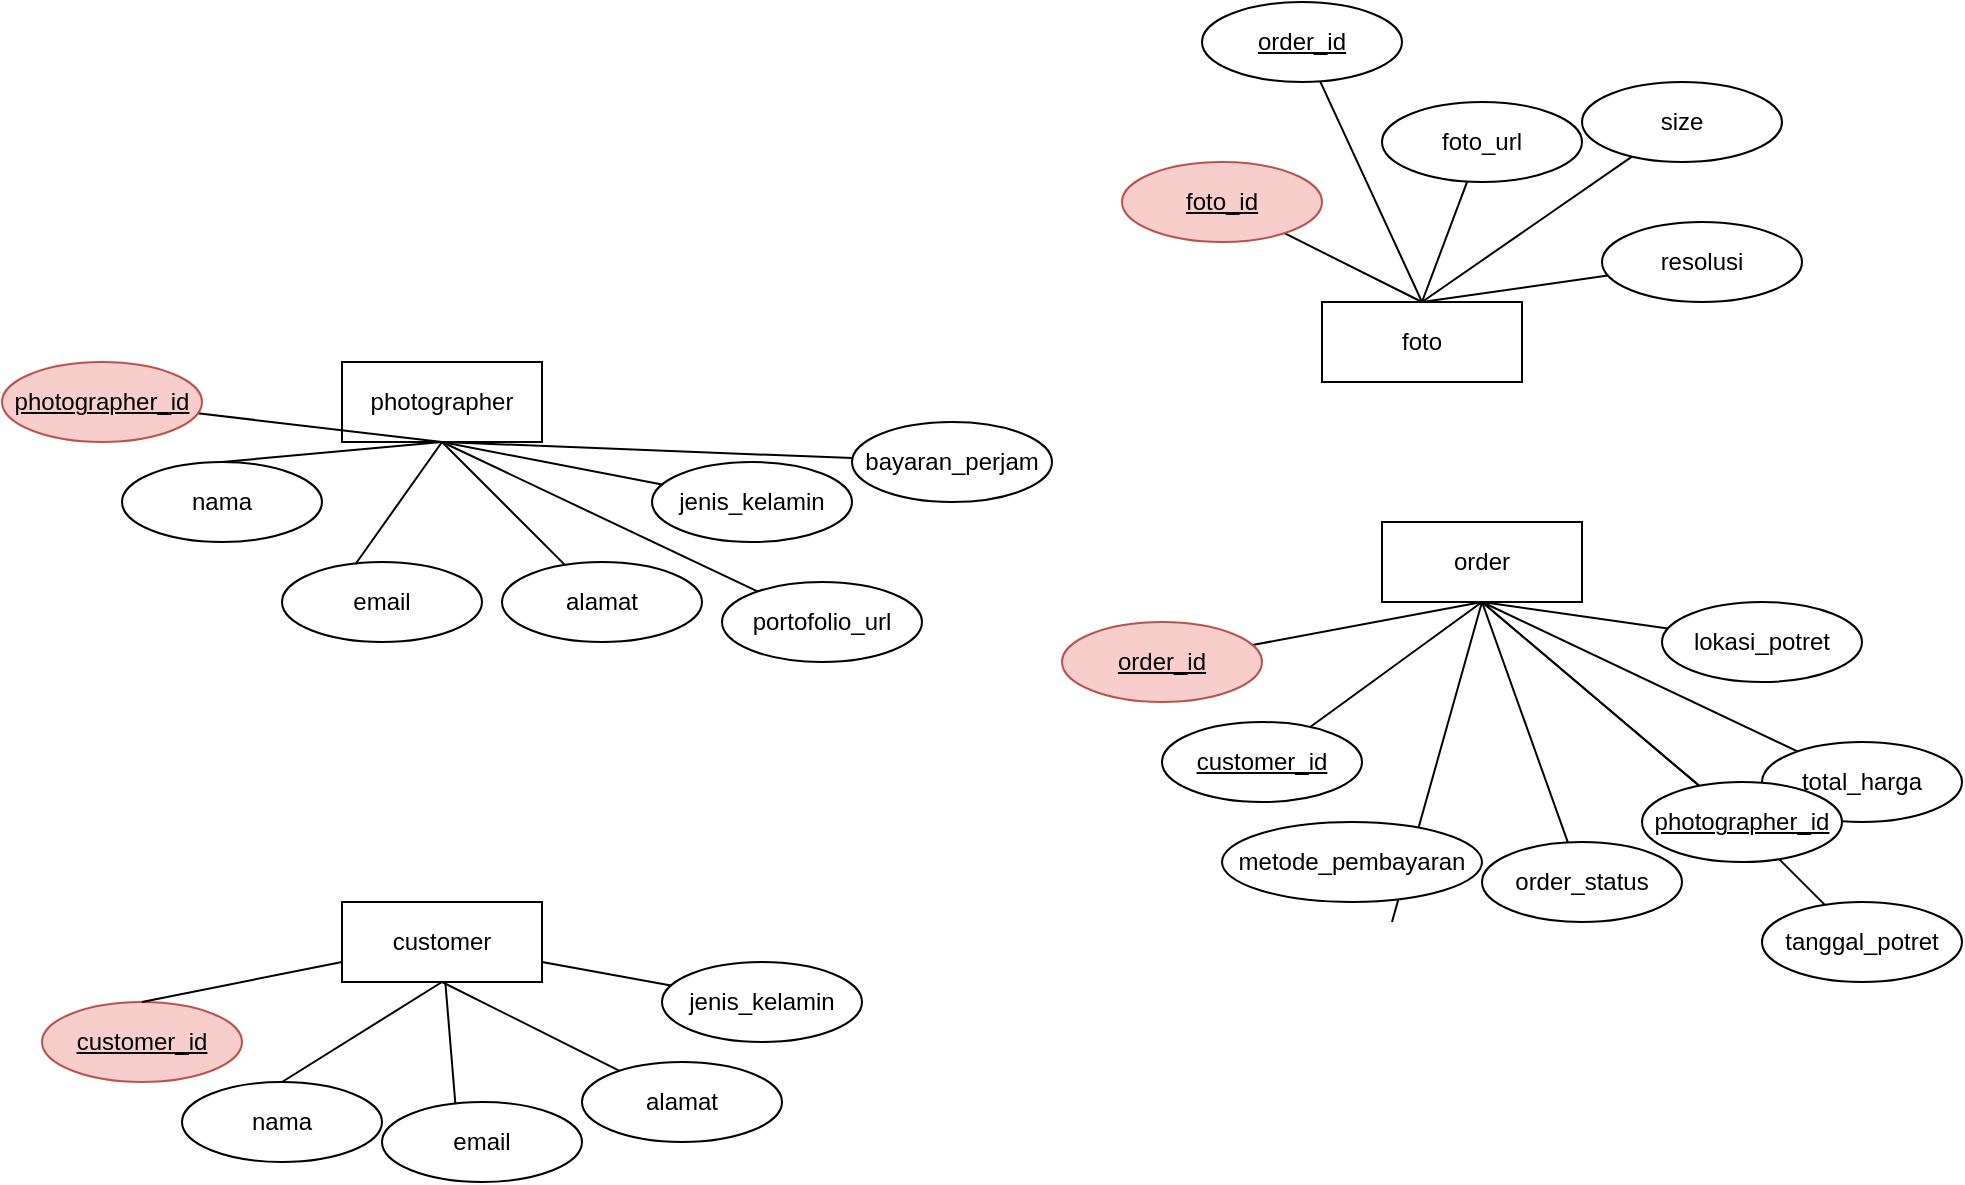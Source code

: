 <mxfile version="26.2.9">
  <diagram name="Page-1" id="vjVgLxB0lsxup_JvcNpQ">
    <mxGraphModel dx="448" dy="1339" grid="1" gridSize="10" guides="1" tooltips="1" connect="1" arrows="1" fold="1" page="1" pageScale="1" pageWidth="850" pageHeight="1100" math="0" shadow="0">
      <root>
        <mxCell id="0" />
        <mxCell id="1" parent="0" />
        <mxCell id="ctbik1qswiM7wxdiC6Y1-1" value="&lt;u&gt;customer_id&lt;/u&gt;" style="ellipse;whiteSpace=wrap;html=1;align=center;fillColor=#f8cecc;strokeColor=#b85450;" parent="1" vertex="1">
          <mxGeometry x="350" y="190" width="100" height="40" as="geometry" />
        </mxCell>
        <mxCell id="ctbik1qswiM7wxdiC6Y1-9" style="rounded=0;orthogonalLoop=1;jettySize=auto;html=1;entryX=0.5;entryY=0;entryDx=0;entryDy=0;endArrow=none;startFill=0;" parent="1" source="ctbik1qswiM7wxdiC6Y1-2" target="ctbik1qswiM7wxdiC6Y1-1" edge="1">
          <mxGeometry relative="1" as="geometry" />
        </mxCell>
        <mxCell id="ctbik1qswiM7wxdiC6Y1-10" style="rounded=0;orthogonalLoop=1;jettySize=auto;html=1;exitX=0.5;exitY=1;exitDx=0;exitDy=0;entryX=0.5;entryY=0;entryDx=0;entryDy=0;endArrow=none;startFill=0;" parent="1" source="ctbik1qswiM7wxdiC6Y1-2" target="ctbik1qswiM7wxdiC6Y1-3" edge="1">
          <mxGeometry relative="1" as="geometry" />
        </mxCell>
        <mxCell id="ctbik1qswiM7wxdiC6Y1-2" value="customer" style="whiteSpace=wrap;html=1;align=center;" parent="1" vertex="1">
          <mxGeometry x="500" y="140" width="100" height="40" as="geometry" />
        </mxCell>
        <mxCell id="ctbik1qswiM7wxdiC6Y1-3" value="nama" style="ellipse;whiteSpace=wrap;html=1;align=center;" parent="1" vertex="1">
          <mxGeometry x="420" y="230" width="100" height="40" as="geometry" />
        </mxCell>
        <mxCell id="ctbik1qswiM7wxdiC6Y1-4" value="email" style="ellipse;whiteSpace=wrap;html=1;align=center;" parent="1" vertex="1">
          <mxGeometry x="520" y="240" width="100" height="40" as="geometry" />
        </mxCell>
        <mxCell id="ctbik1qswiM7wxdiC6Y1-12" style="rounded=0;orthogonalLoop=1;jettySize=auto;html=1;endArrow=none;startFill=0;entryX=0.5;entryY=1;entryDx=0;entryDy=0;" parent="1" source="ctbik1qswiM7wxdiC6Y1-5" target="ctbik1qswiM7wxdiC6Y1-2" edge="1">
          <mxGeometry relative="1" as="geometry" />
        </mxCell>
        <mxCell id="ctbik1qswiM7wxdiC6Y1-5" value="alamat" style="ellipse;whiteSpace=wrap;html=1;align=center;" parent="1" vertex="1">
          <mxGeometry x="620" y="220" width="100" height="40" as="geometry" />
        </mxCell>
        <mxCell id="ctbik1qswiM7wxdiC6Y1-13" style="rounded=0;orthogonalLoop=1;jettySize=auto;html=1;endArrow=none;startFill=0;entryX=1;entryY=0.75;entryDx=0;entryDy=0;" parent="1" source="ctbik1qswiM7wxdiC6Y1-8" target="ctbik1qswiM7wxdiC6Y1-2" edge="1">
          <mxGeometry relative="1" as="geometry">
            <mxPoint x="550" y="190" as="targetPoint" />
          </mxGeometry>
        </mxCell>
        <mxCell id="ctbik1qswiM7wxdiC6Y1-8" value="jenis_kelamin" style="ellipse;whiteSpace=wrap;html=1;align=center;" parent="1" vertex="1">
          <mxGeometry x="660" y="170" width="100" height="40" as="geometry" />
        </mxCell>
        <mxCell id="ctbik1qswiM7wxdiC6Y1-11" style="rounded=0;orthogonalLoop=1;jettySize=auto;html=1;entryX=0.367;entryY=0.028;entryDx=0;entryDy=0;entryPerimeter=0;endArrow=none;startFill=0;" parent="1" source="ctbik1qswiM7wxdiC6Y1-2" target="ctbik1qswiM7wxdiC6Y1-4" edge="1">
          <mxGeometry relative="1" as="geometry" />
        </mxCell>
        <mxCell id="ctbik1qswiM7wxdiC6Y1-14" value="photographer" style="whiteSpace=wrap;html=1;align=center;" parent="1" vertex="1">
          <mxGeometry x="500" y="-130" width="100" height="40" as="geometry" />
        </mxCell>
        <mxCell id="IOXQwu29axNp4OlPJ3UF-17" style="rounded=0;orthogonalLoop=1;jettySize=auto;html=1;entryX=0.5;entryY=1;entryDx=0;entryDy=0;endArrow=none;startFill=0;" edge="1" parent="1" source="ctbik1qswiM7wxdiC6Y1-25" target="ctbik1qswiM7wxdiC6Y1-14">
          <mxGeometry relative="1" as="geometry" />
        </mxCell>
        <mxCell id="ctbik1qswiM7wxdiC6Y1-25" value="&lt;u&gt;photographer_id&lt;/u&gt;" style="ellipse;whiteSpace=wrap;html=1;align=center;fillColor=#f8cecc;strokeColor=#b85450;" parent="1" vertex="1">
          <mxGeometry x="330" y="-130" width="100" height="40" as="geometry" />
        </mxCell>
        <mxCell id="ctbik1qswiM7wxdiC6Y1-27" style="rounded=0;orthogonalLoop=1;jettySize=auto;html=1;exitX=0.5;exitY=1;exitDx=0;exitDy=0;entryX=0.5;entryY=0;entryDx=0;entryDy=0;endArrow=none;startFill=0;" parent="1" target="ctbik1qswiM7wxdiC6Y1-28" edge="1" source="ctbik1qswiM7wxdiC6Y1-14">
          <mxGeometry relative="1" as="geometry">
            <mxPoint x="545" y="-70" as="sourcePoint" />
          </mxGeometry>
        </mxCell>
        <mxCell id="ctbik1qswiM7wxdiC6Y1-28" value="nama" style="ellipse;whiteSpace=wrap;html=1;align=center;" parent="1" vertex="1">
          <mxGeometry x="390" y="-80" width="100" height="40" as="geometry" />
        </mxCell>
        <mxCell id="ctbik1qswiM7wxdiC6Y1-29" value="email" style="ellipse;whiteSpace=wrap;html=1;align=center;" parent="1" vertex="1">
          <mxGeometry x="470" y="-30" width="100" height="40" as="geometry" />
        </mxCell>
        <mxCell id="IOXQwu29axNp4OlPJ3UF-14" style="rounded=0;orthogonalLoop=1;jettySize=auto;html=1;entryX=0.5;entryY=1;entryDx=0;entryDy=0;endArrow=none;startFill=0;" edge="1" parent="1" source="ctbik1qswiM7wxdiC6Y1-31" target="ctbik1qswiM7wxdiC6Y1-14">
          <mxGeometry relative="1" as="geometry" />
        </mxCell>
        <mxCell id="ctbik1qswiM7wxdiC6Y1-31" value="alamat" style="ellipse;whiteSpace=wrap;html=1;align=center;" parent="1" vertex="1">
          <mxGeometry x="580" y="-30" width="100" height="40" as="geometry" />
        </mxCell>
        <mxCell id="ctbik1qswiM7wxdiC6Y1-32" style="rounded=0;orthogonalLoop=1;jettySize=auto;html=1;endArrow=none;startFill=0;entryX=0.5;entryY=1;entryDx=0;entryDy=0;" parent="1" source="ctbik1qswiM7wxdiC6Y1-33" edge="1" target="ctbik1qswiM7wxdiC6Y1-14">
          <mxGeometry relative="1" as="geometry">
            <mxPoint x="595" y="-80" as="targetPoint" />
          </mxGeometry>
        </mxCell>
        <mxCell id="ctbik1qswiM7wxdiC6Y1-33" value="jenis_kelamin" style="ellipse;whiteSpace=wrap;html=1;align=center;" parent="1" vertex="1">
          <mxGeometry x="655" y="-80" width="100" height="40" as="geometry" />
        </mxCell>
        <mxCell id="ctbik1qswiM7wxdiC6Y1-34" style="rounded=0;orthogonalLoop=1;jettySize=auto;html=1;entryX=0.367;entryY=0.028;entryDx=0;entryDy=0;entryPerimeter=0;endArrow=none;startFill=0;exitX=0.5;exitY=1;exitDx=0;exitDy=0;" parent="1" target="ctbik1qswiM7wxdiC6Y1-29" edge="1" source="ctbik1qswiM7wxdiC6Y1-14">
          <mxGeometry relative="1" as="geometry">
            <mxPoint x="547" y="-70" as="sourcePoint" />
          </mxGeometry>
        </mxCell>
        <mxCell id="IOXQwu29axNp4OlPJ3UF-16" style="rounded=0;orthogonalLoop=1;jettySize=auto;html=1;entryX=0.5;entryY=1;entryDx=0;entryDy=0;endArrow=none;startFill=0;" edge="1" parent="1" source="ctbik1qswiM7wxdiC6Y1-36" target="ctbik1qswiM7wxdiC6Y1-14">
          <mxGeometry relative="1" as="geometry" />
        </mxCell>
        <mxCell id="ctbik1qswiM7wxdiC6Y1-36" value="bayaran_perjam" style="ellipse;whiteSpace=wrap;html=1;align=center;" parent="1" vertex="1">
          <mxGeometry x="755" y="-100" width="100" height="40" as="geometry" />
        </mxCell>
        <mxCell id="IOXQwu29axNp4OlPJ3UF-15" style="rounded=0;orthogonalLoop=1;jettySize=auto;html=1;entryX=0.5;entryY=1;entryDx=0;entryDy=0;endArrow=none;startFill=0;" edge="1" parent="1" source="ctbik1qswiM7wxdiC6Y1-37" target="ctbik1qswiM7wxdiC6Y1-14">
          <mxGeometry relative="1" as="geometry" />
        </mxCell>
        <mxCell id="ctbik1qswiM7wxdiC6Y1-37" value="portofolio_url" style="ellipse;whiteSpace=wrap;html=1;align=center;" parent="1" vertex="1">
          <mxGeometry x="690" y="-20" width="100" height="40" as="geometry" />
        </mxCell>
        <mxCell id="ctbik1qswiM7wxdiC6Y1-39" value="order" style="whiteSpace=wrap;html=1;align=center;" parent="1" vertex="1">
          <mxGeometry x="1020" y="-50" width="100" height="40" as="geometry" />
        </mxCell>
        <mxCell id="IOXQwu29axNp4OlPJ3UF-2" style="rounded=0;orthogonalLoop=1;jettySize=auto;html=1;entryX=0.5;entryY=1;entryDx=0;entryDy=0;endArrow=none;startFill=0;" edge="1" parent="1" source="ctbik1qswiM7wxdiC6Y1-40" target="ctbik1qswiM7wxdiC6Y1-39">
          <mxGeometry relative="1" as="geometry" />
        </mxCell>
        <mxCell id="ctbik1qswiM7wxdiC6Y1-40" value="&lt;u&gt;order_id&lt;/u&gt;" style="ellipse;whiteSpace=wrap;html=1;align=center;fillColor=#f8cecc;strokeColor=#b85450;" parent="1" vertex="1">
          <mxGeometry x="860" width="100" height="40" as="geometry" />
        </mxCell>
        <mxCell id="IOXQwu29axNp4OlPJ3UF-4" style="rounded=0;orthogonalLoop=1;jettySize=auto;html=1;entryX=0.5;entryY=1;entryDx=0;entryDy=0;endArrow=none;startFill=0;" edge="1" parent="1" source="ctbik1qswiM7wxdiC6Y1-41" target="ctbik1qswiM7wxdiC6Y1-39">
          <mxGeometry relative="1" as="geometry">
            <mxPoint x="1070" as="targetPoint" />
          </mxGeometry>
        </mxCell>
        <mxCell id="IOXQwu29axNp4OlPJ3UF-3" style="rounded=0;orthogonalLoop=1;jettySize=auto;html=1;entryX=0.5;entryY=1;entryDx=0;entryDy=0;endArrow=none;startFill=0;" edge="1" parent="1" source="ctbik1qswiM7wxdiC6Y1-42" target="ctbik1qswiM7wxdiC6Y1-39">
          <mxGeometry relative="1" as="geometry">
            <mxPoint x="1070" as="targetPoint" />
          </mxGeometry>
        </mxCell>
        <mxCell id="ctbik1qswiM7wxdiC6Y1-42" value="&lt;u&gt;customer_id&lt;/u&gt;" style="ellipse;whiteSpace=wrap;html=1;align=center;" parent="1" vertex="1">
          <mxGeometry x="910" y="50" width="100" height="40" as="geometry" />
        </mxCell>
        <mxCell id="IOXQwu29axNp4OlPJ3UF-5" style="rounded=0;orthogonalLoop=1;jettySize=auto;html=1;entryX=0.5;entryY=1;entryDx=0;entryDy=0;endArrow=none;startFill=0;" edge="1" parent="1" source="ctbik1qswiM7wxdiC6Y1-43" target="ctbik1qswiM7wxdiC6Y1-39">
          <mxGeometry relative="1" as="geometry" />
        </mxCell>
        <mxCell id="ctbik1qswiM7wxdiC6Y1-43" value="lokasi_potret" style="ellipse;whiteSpace=wrap;html=1;align=center;" parent="1" vertex="1">
          <mxGeometry x="1160" y="-10" width="100" height="40" as="geometry" />
        </mxCell>
        <mxCell id="IOXQwu29axNp4OlPJ3UF-8" style="rounded=0;orthogonalLoop=1;jettySize=auto;html=1;entryX=0.5;entryY=1;entryDx=0;entryDy=0;endArrow=none;startFill=0;" edge="1" parent="1" source="ctbik1qswiM7wxdiC6Y1-44" target="ctbik1qswiM7wxdiC6Y1-39">
          <mxGeometry relative="1" as="geometry">
            <mxPoint x="1070" as="targetPoint" />
          </mxGeometry>
        </mxCell>
        <mxCell id="ctbik1qswiM7wxdiC6Y1-44" value="order_status" style="ellipse;whiteSpace=wrap;html=1;align=center;" parent="1" vertex="1">
          <mxGeometry x="1070" y="110" width="100" height="40" as="geometry" />
        </mxCell>
        <mxCell id="IOXQwu29axNp4OlPJ3UF-10" style="rounded=0;orthogonalLoop=1;jettySize=auto;html=1;entryX=0.5;entryY=1;entryDx=0;entryDy=0;endArrow=none;startFill=0;" edge="1" parent="1" source="ctbik1qswiM7wxdiC6Y1-45" target="ctbik1qswiM7wxdiC6Y1-39">
          <mxGeometry relative="1" as="geometry" />
        </mxCell>
        <mxCell id="ctbik1qswiM7wxdiC6Y1-45" value="total_harga" style="ellipse;whiteSpace=wrap;html=1;align=center;" parent="1" vertex="1">
          <mxGeometry x="1210" y="60" width="100" height="40" as="geometry" />
        </mxCell>
        <mxCell id="IOXQwu29axNp4OlPJ3UF-12" style="rounded=0;orthogonalLoop=1;jettySize=auto;html=1;endArrow=none;startFill=0;" edge="1" parent="1" source="ctbik1qswiM7wxdiC6Y1-41">
          <mxGeometry relative="1" as="geometry">
            <mxPoint x="1070" y="-10" as="targetPoint" />
          </mxGeometry>
        </mxCell>
        <mxCell id="ctbik1qswiM7wxdiC6Y1-46" value="tanggal_potret" style="ellipse;whiteSpace=wrap;html=1;align=center;" parent="1" vertex="1">
          <mxGeometry x="1210" y="140" width="100" height="40" as="geometry" />
        </mxCell>
        <mxCell id="IOXQwu29axNp4OlPJ3UF-9" style="rounded=0;orthogonalLoop=1;jettySize=auto;html=1;entryX=0.5;entryY=1;entryDx=0;entryDy=0;endArrow=none;startFill=0;" edge="1" parent="1" target="ctbik1qswiM7wxdiC6Y1-39">
          <mxGeometry relative="1" as="geometry">
            <mxPoint x="1025" y="150" as="sourcePoint" />
            <mxPoint x="1080" y="-10" as="targetPoint" />
          </mxGeometry>
        </mxCell>
        <mxCell id="ctbik1qswiM7wxdiC6Y1-47" value="metode_pembayaran" style="ellipse;whiteSpace=wrap;html=1;align=center;" parent="1" vertex="1">
          <mxGeometry x="940" y="100" width="130" height="40" as="geometry" />
        </mxCell>
        <mxCell id="ctbik1qswiM7wxdiC6Y1-48" value="foto" style="whiteSpace=wrap;html=1;align=center;" parent="1" vertex="1">
          <mxGeometry x="990" y="-160" width="100" height="40" as="geometry" />
        </mxCell>
        <mxCell id="IOXQwu29axNp4OlPJ3UF-18" style="rounded=0;orthogonalLoop=1;jettySize=auto;html=1;entryX=0.5;entryY=0;entryDx=0;entryDy=0;endArrow=none;startFill=0;" edge="1" parent="1" source="ctbik1qswiM7wxdiC6Y1-50" target="ctbik1qswiM7wxdiC6Y1-48">
          <mxGeometry relative="1" as="geometry" />
        </mxCell>
        <mxCell id="ctbik1qswiM7wxdiC6Y1-50" value="&lt;u&gt;foto_id&lt;/u&gt;" style="ellipse;whiteSpace=wrap;html=1;align=center;fillColor=#f8cecc;strokeColor=#b85450;" parent="1" vertex="1">
          <mxGeometry x="890" y="-230" width="100" height="40" as="geometry" />
        </mxCell>
        <mxCell id="IOXQwu29axNp4OlPJ3UF-19" style="rounded=0;orthogonalLoop=1;jettySize=auto;html=1;entryX=0.5;entryY=0;entryDx=0;entryDy=0;endArrow=none;startFill=0;" edge="1" parent="1" source="ctbik1qswiM7wxdiC6Y1-51" target="ctbik1qswiM7wxdiC6Y1-48">
          <mxGeometry relative="1" as="geometry">
            <mxPoint x="1050" y="-190.0" as="targetPoint" />
          </mxGeometry>
        </mxCell>
        <mxCell id="ctbik1qswiM7wxdiC6Y1-51" value="&lt;u&gt;order_id&lt;/u&gt;" style="ellipse;whiteSpace=wrap;html=1;align=center;" parent="1" vertex="1">
          <mxGeometry x="930" y="-310" width="100" height="40" as="geometry" />
        </mxCell>
        <mxCell id="IOXQwu29axNp4OlPJ3UF-20" style="rounded=0;orthogonalLoop=1;jettySize=auto;html=1;entryX=0.5;entryY=0;entryDx=0;entryDy=0;endArrow=none;startFill=0;" edge="1" parent="1" source="ctbik1qswiM7wxdiC6Y1-52" target="ctbik1qswiM7wxdiC6Y1-48">
          <mxGeometry relative="1" as="geometry" />
        </mxCell>
        <mxCell id="ctbik1qswiM7wxdiC6Y1-52" value="foto_url" style="ellipse;whiteSpace=wrap;html=1;align=center;" parent="1" vertex="1">
          <mxGeometry x="1020" y="-260" width="100" height="40" as="geometry" />
        </mxCell>
        <mxCell id="IOXQwu29axNp4OlPJ3UF-21" style="rounded=0;orthogonalLoop=1;jettySize=auto;html=1;entryX=0.5;entryY=0;entryDx=0;entryDy=0;endArrow=none;startFill=0;" edge="1" parent="1" source="ctbik1qswiM7wxdiC6Y1-53" target="ctbik1qswiM7wxdiC6Y1-48">
          <mxGeometry relative="1" as="geometry">
            <mxPoint x="1050" y="-190.0" as="targetPoint" />
          </mxGeometry>
        </mxCell>
        <mxCell id="ctbik1qswiM7wxdiC6Y1-53" value="size" style="ellipse;whiteSpace=wrap;html=1;align=center;" parent="1" vertex="1">
          <mxGeometry x="1120" y="-270" width="100" height="40" as="geometry" />
        </mxCell>
        <mxCell id="IOXQwu29axNp4OlPJ3UF-22" style="rounded=0;orthogonalLoop=1;jettySize=auto;html=1;entryX=0.5;entryY=0;entryDx=0;entryDy=0;endArrow=none;startFill=0;" edge="1" parent="1" source="ctbik1qswiM7wxdiC6Y1-54" target="ctbik1qswiM7wxdiC6Y1-48">
          <mxGeometry relative="1" as="geometry" />
        </mxCell>
        <mxCell id="ctbik1qswiM7wxdiC6Y1-54" value="resolusi" style="ellipse;whiteSpace=wrap;html=1;align=center;" parent="1" vertex="1">
          <mxGeometry x="1130" y="-200" width="100" height="40" as="geometry" />
        </mxCell>
        <mxCell id="IOXQwu29axNp4OlPJ3UF-13" value="" style="rounded=0;orthogonalLoop=1;jettySize=auto;html=1;endArrow=none;startFill=0;" edge="1" parent="1" source="ctbik1qswiM7wxdiC6Y1-46" target="ctbik1qswiM7wxdiC6Y1-41">
          <mxGeometry relative="1" as="geometry">
            <mxPoint x="1070" y="-10" as="targetPoint" />
            <mxPoint x="1240" y="142" as="sourcePoint" />
          </mxGeometry>
        </mxCell>
        <mxCell id="ctbik1qswiM7wxdiC6Y1-41" value="&lt;u&gt;photographer_id&lt;/u&gt;" style="ellipse;whiteSpace=wrap;html=1;align=center;" parent="1" vertex="1">
          <mxGeometry x="1150" y="80" width="100" height="40" as="geometry" />
        </mxCell>
      </root>
    </mxGraphModel>
  </diagram>
</mxfile>

